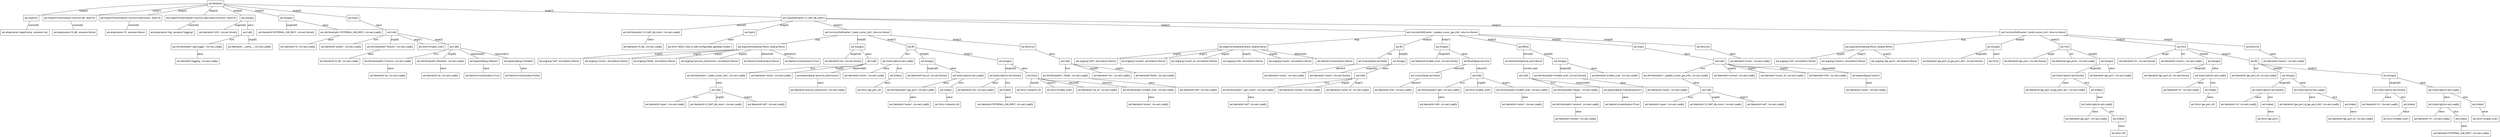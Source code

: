 graph G {
	graph [bb="0,0,14394,819"];
	node [label="\N"];
	<_ast.Module object at 0x12a1c2350>	 [fontname=Curier,
		height=0.5,
		label="ast.Module()",
		pos="1238,801",
		shape=box,
		width=1.3056];
	<_ast.Import object at 0x124149a50>	 [fontname=Curier,
		height=0.5,
		label="ast.Import()",
		pos="165,714",
		shape=box,
		width=1.2222];
	<_ast.Module object at 0x12a1c2350> -- <_ast.Import object at 0x124149a50>	 [fontname=Curier,
		label="body[0]",
		lp="575,757.5",
		pos="1190.8,799.82 1048.7,795.83 613.37,780.24 256,732 240.68,729.93 224.05,726.88 209.25,723.88"];
	<_ast.ImportFrom object at 0x124149dd0>	 [fontname=Curier,
		height=0.5,
		label="ast.ImportFrom(module='neutron.db', level=0)",
		pos="415,714",
		shape=box,
		width=4.1667];
	<_ast.Module object at 0x12a1c2350> -- <_ast.ImportFrom object at 0x124149dd0>	 [fontname=Curier,
		label="body[1]",
		lp="907,757.5",
		pos="1190.9,796.25 1082.2,785.27 805.31,757.11 574,732 571.1,731.69 568.17,731.37 565.22,731.04"];
	<_ast.ImportFrom object at 0x124149b90>	 [fontname=Curier,
		height=0.5,
		label="ast.ImportFrom(module='neutron.extensions', level=0)",
		pos="759,714",
		shape=box,
		width=4.875];
	<_ast.Module object at 0x12a1c2350> -- <_ast.ImportFrom object at 0x124149b90>	 [fontname=Curier,
		label="body[2]",
		lp="1051,757.5",
		pos="1190.8,792.42 1113.9,778.47 960.29,750.56 858.55,732.08"];
	<_ast.ImportFrom object at 0x124149ed0>	 [fontname=Curier,
		height=0.5,
		label="ast.ImportFrom(module='neutron.openstack.common', level=0)",
		pos="1155,714",
		shape=box,
		width=5.625];
	<_ast.Module object at 0x12a1c2350> -- <_ast.ImportFrom object at 0x124149ed0>	 [fontname=Curier,
		label="body[3]",
		lp="1225,757.5",
		pos="1220.8,782.97 1206.6,768.04 1186.4,746.93 1172.2,732"];
	<_ast.Assign object at 0x124149110>	 [fontname=Curier,
		height=0.5,
		label="ast.Assign()",
		pos="1421,714",
		shape=box,
		width=1.25];
	<_ast.Module object at 0x12a1c2350> -- <_ast.Assign object at 0x124149110>	 [fontname=Curier,
		label="body[4]",
		lp="1364,757.5",
		pos="1275.9,782.97 1307.3,768.04 1351.7,746.93 1383.1,732"];
	<_ast.Assign object at 0x126f02ad0>	 [fontname=Curier,
		height=0.5,
		label="ast.Assign()",
		pos="1654,714",
		shape=box,
		width=1.25];
	<_ast.Module object at 0x12a1c2350> -- <_ast.Assign object at 0x126f02ad0>	 [fontname=Curier,
		label="body[5]",
		lp="1494,757.5",
		pos="1285.3,791.1 1366.1,774.2 1529.7,740 1608.9,723.42"];
	<_ast.Expr object at 0x126f02c50>	 [fontname=Curier,
		height=0.5,
		label="ast.Expr()",
		pos="2050,714",
		shape=box,
		width=1.0694];
	<_ast.Module object at 0x12a1c2350> -- <_ast.Expr object at 0x126f02c50>	 [fontname=Curier,
		label="body[6]",
		lp="1716,757.5",
		pos="1285.2,795.95 1431.7,780.24 1877.4,732.49 2011.5,718.13"];
	<_ast.ClassDef object at 0x126f026d0>	 [fontname=Curier,
		height=0.5,
		label="ast.ClassDef(name='L3_NAT_db_mixin')",
		pos="4612,714",
		shape=box,
		width=3.7361];
	<_ast.Module object at 0x12a1c2350> -- <_ast.ClassDef object at 0x126f026d0>	 [fontname=Curier,
		label="body[7]",
		lp="3151,757.5",
		pos="1285.1,799.79 1640,790.63 3898.6,732.4 4477.1,717.48"];
	<_ast.alias object at 0x1241497d0>	 [fontname=Curier,
		height=0.5,
		label="ast.alias(name='sqlalchemy', asname='sa')",
		pos="141,627",
		shape=box,
		width=3.9167];
	<_ast.Import object at 0x124149a50> -- <_ast.alias object at 0x1241497d0>	 [fontname=Curier,
		label="names[0]",
		lp="184,670.5",
		pos="160.03,695.97 155.91,681.04 150.08,659.93 145.97,645"];
	<_ast.alias object at 0x124149390>	 [fontname=Curier,
		height=0.5,
		label="ast.alias(name='l3_db', asname=None)",
		pos="430,627",
		shape=box,
		width=3.5972];
	<_ast.ImportFrom object at 0x124149dd0> -- <_ast.alias object at 0x124149390>	 [fontname=Curier,
		label="names[0]",
		lp="453,670.5",
		pos="418.11,695.97 420.68,681.04 424.32,659.93 426.9,645"];
	<_ast.alias object at 0x124149690>	 [fontname=Curier,
		height=0.5,
		label="ast.alias(name='l3', asname=None)",
		pos="712,627",
		shape=box,
		width=3.2778];
	<_ast.ImportFrom object at 0x124149b90> -- <_ast.alias object at 0x124149690>	 [fontname=Curier,
		label="names[0]",
		lp="768,670.5",
		pos="749.26,695.97 741.2,681.04 729.79,659.93 721.73,645"];
	<_ast.alias object at 0x124149810>	 [fontname=Curier,
		height=0.5,
		label="ast.alias(name='log', asname='logging')",
		pos="979,627",
		shape=box,
		width=3.625];
	<_ast.ImportFrom object at 0x124149ed0> -- <_ast.alias object at 0x124149810>	 [fontname=Curier,
		label="names[0]",
		lp="1107,670.5",
		pos="1118.5,695.97 1088.3,681.04 1045.6,659.93 1015.4,645"];
	<_ast.Name object at 0x124149290>	 [fontname=Curier,
		height=0.5,
		label="ast.Name(id='LOG', ctx=ast.Store())",
		pos="1247,627",
		shape=box,
		width=3.3194];
	<_ast.Assign object at 0x124149110> -- <_ast.Name object at 0x124149290>	 [fontname=Curier,
		label="targets[0]",
		lp="1374.5,670.5",
		pos="1384.9,695.97 1355.1,681.04 1312.9,659.93 1283,645"];
	<_ast.Call object at 0x124149050>	 [fontname=Curier,
		height=0.5,
		label="ast.Call()",
		pos="1421,627",
		shape=box,
		width=1.0139];
	<_ast.Assign object at 0x124149110> -- <_ast.Call object at 0x124149050>	 [fontname=Curier,
		label=value,
		lp="1438,670.5",
		pos="1421,695.97 1421,681.04 1421,659.93 1421,645"];
	<_ast.Attribute object at 0x126f02e90>	 [fontname=Curier,
		height=0.5,
		label="ast.Attribute(attr='getLogger', ctx=ast.Load())",
		pos="1136,540",
		shape=box,
		width=4.0833];
	<_ast.Call object at 0x124149050> -- <_ast.Attribute object at 0x126f02e90>	 [fontname=Curier,
		label=func,
		lp="1330.5,583.5",
		pos="1384.5,612.35 1381.3,611.18 1378.1,610.05 1375,609 1318.3,589.75 1252.8,571.1 1204.8,558.05"];
	<_ast.Name object at 0x126f02990>	 [fontname=Curier,
		height=0.5,
		label="ast.Name(id='__name__', ctx=ast.Load())",
		pos="1438,540",
		shape=box,
		width=3.7917];
	<_ast.Call object at 0x124149050> -- <_ast.Name object at 0x126f02990>	 [fontname=Curier,
		label="args[0]",
		lp="1452.5,583.5",
		pos="1424.5,608.97 1427.4,594.04 1431.6,572.93 1434.5,558"];
	<_ast.Name object at 0x126f02750>	 [fontname=Curier,
		height=0.5,
		label="ast.Name(id='logging', ctx=ast.Load())",
		pos="1136,453",
		shape=box,
		width=3.5];
	<_ast.Attribute object at 0x126f02e90> -- <_ast.Name object at 0x126f02750>	 [fontname=Curier,
		label=value,
		lp="1153,496.5",
		pos="1136,521.97 1136,507.04 1136,485.93 1136,471"];
	<_ast.Name object at 0x126f02a50>	 [fontname=Curier,
		height=0.5,
		label="ast.Name(id='EXTERNAL_GW_INFO', ctx=ast.Store())",
		pos="1654,627",
		shape=box,
		width=4.9444];
	<_ast.Assign object at 0x126f02ad0> -- <_ast.Name object at 0x126f02a50>	 [fontname=Curier,
		label="targets[0]",
		lp="1683.5,670.5",
		pos="1654,695.97 1654,681.04 1654,659.93 1654,645"];
	<_ast.Attribute object at 0x126f02a10>	 [fontname=Curier,
		height=0.5,
		label="ast.Attribute(attr='EXTERNAL_GW_INFO', ctx=ast.Load())",
		pos="2039,627",
		shape=box,
		width=5.25];
	<_ast.Assign object at 0x126f02ad0> -- <_ast.Attribute object at 0x126f02a10>	 [fontname=Curier,
		label=value,
		lp="1887,670.5",
		pos="1699.3,703.76 1763.1,689.35 1880.4,662.83 1959.1,645.06"];
	<_ast.Name object at 0x126f02f10>	 [fontname=Curier,
		height=0.5,
		label="ast.Name(id='l3', ctx=ast.Load())",
		pos="1737,540",
		shape=box,
		width=3.0278];
	<_ast.Attribute object at 0x126f02a10> -- <_ast.Name object at 0x126f02f10>	 [fontname=Curier,
		label=value,
		lp="1924,583.5",
		pos="1976.4,608.97 1924.6,594.04 1851.3,572.93 1799.5,558"];
	<_ast.Call object at 0x126f02650>	 [fontname=Curier,
		height=0.5,
		label="ast.Call()",
		pos="2283,627",
		shape=box,
		width=1.0139];
	<_ast.Expr object at 0x126f02c50> -- <_ast.Call object at 0x126f02650>	 [fontname=Curier,
		label=value,
		lp="2203,670.5",
		pos="2088.8,699.95 2126.6,686.16 2185.9,664.43 2237,645 2240,643.84 2243.2,642.63 2246.4,641.41"];
	<_ast.Name object at 0x126f02890>	 [fontname=Curier,
		height=0.5,
		label="ast.Name(id='setattr', ctx=ast.Load())",
		pos="1987,540",
		shape=box,
		width=3.4167];
	<_ast.Call object at 0x126f02650> -- <_ast.Name object at 0x126f02890>	 [fontname=Curier,
		label=func,
		lp="2189.5,583.5",
		pos="2246.5,612.31 2243.3,611.15 2240.1,610.03 2237,609 2178.1,589.42 2110.2,570.94 2060.1,558.03"];
	<_ast.Attribute object at 0x126f02d50>	 [fontname=Curier,
		height=0.5,
		label="ast.Attribute(attr='Router', ctx=ast.Load())",
		pos="2265,540",
		shape=box,
		width=3.7917];
	<_ast.Call object at 0x126f02650> -- <_ast.Attribute object at 0x126f02d50>	 [fontname=Curier,
		label="args[0]",
		lp="2297.5,583.5",
		pos="2279.3,608.97 2276.2,594.04 2271.8,572.93 2268.7,558"];
	<_ast.Str object at 0x126f02590>	 [fontname=Curier,
		height=0.5,
		label="ast.Str(s='enable_snat')",
		pos="2501,540",
		shape=box,
		width=2.2639];
	<_ast.Call object at 0x126f02650> -- <_ast.Str object at 0x126f02590>	 [fontname=Curier,
		label="args[1]",
		lp="2427.5,583.5",
		pos="2320,612.24 2357.4,597.31 2415.3,574.2 2455.5,558.16"];
	<_ast.Call object at 0x126f02510>	 [fontname=Curier,
		height=0.5,
		label="ast.Call()",
		pos="2637,540",
		shape=box,
		width=1.0139];
	<_ast.Call object at 0x126f02650> -- <_ast.Call object at 0x126f02510>	 [fontname=Curier,
		label="args[2]",
		lp="2546.5,583.5",
		pos="2319.6,620.86 2377.8,610.61 2494.8,588.17 2591,558 2594,557.05 2597.1,556 2600.3,554.9"];
	<_ast.Name object at 0x126f029d0>	 [fontname=Curier,
		height=0.5,
		label="ast.Name(id='l3_db', ctx=ast.Load())",
		pos="1981,453",
		shape=box,
		width=3.3472];
	<_ast.Attribute object at 0x126f02d50> -- <_ast.Name object at 0x126f029d0>	 [fontname=Curier,
		label=value,
		lp="2158,496.5",
		pos="2206.2,521.97 2157.4,507.04 2088.5,485.93 2039.8,471"];
	<_ast.Attribute object at 0x126f02550>	 [fontname=Curier,
		height=0.5,
		label="ast.Attribute(attr='Column', ctx=ast.Load())",
		pos="2259,453",
		shape=box,
		width=3.875];
	<_ast.Call object at 0x126f02510> -- <_ast.Attribute object at 0x126f02550>	 [fontname=Curier,
		label=func,
		lp="2533.5,496.5",
		pos="2600.3,525 2597.2,523.92 2594,522.9 2591,522 2518.1,500.32 2434.1,482.94 2368.9,471.05"];
	<_ast.Attribute object at 0x126f02950>	 [fontname=Curier,
		height=0.5,
		label="ast.Attribute(attr='Boolean', ctx=ast.Load())",
		pos="2558,453",
		shape=box,
		width=3.9306];
	<_ast.Call object at 0x126f02510> -- <_ast.Attribute object at 0x126f02950>	 [fontname=Curier,
		label="args[0]",
		lp="2624.5,496.5",
		pos="2620.6,521.97 2607.1,507.04 2587.9,485.93 2574.3,471"];
	<_ast.keyword object at 0x126f02910>	 [fontname=Curier,
		height=0.5,
		label="ast.keyword(arg='default')",
		pos="2806,453",
		shape=box,
		width=2.4444];
	<_ast.Call object at 0x126f02510> -- <_ast.keyword object at 0x126f02910>	 [fontname=Curier,
		label="keywords[0]",
		lp="2769.5,496.5",
		pos="2672,521.97 2701,507.04 2742,485.93 2771,471"];
	<_ast.keyword object at 0x126f02690>	 [fontname=Curier,
		height=0.5,
		label="ast.keyword(arg='nullable')",
		pos="3004,453",
		shape=box,
		width=2.5417];
	<_ast.Call object at 0x126f02510> -- <_ast.keyword object at 0x126f02690>	 [fontname=Curier,
		label="keywords[1]",
		lp="2907.5,496.5",
		pos="2673.8,532.99 2709.1,526.12 2763.9,515.1 2811,504 2853.8,493.92 2901.7,481.28 2939,471.12"];
	<_ast.Name object at 0x126f028d0>	 [fontname=Curier,
		height=0.5,
		label="ast.Name(id='sa', ctx=ast.Load())",
		pos="2259,366",
		shape=box,
		width=3.0833];
	<_ast.Attribute object at 0x126f02550> -- <_ast.Name object at 0x126f028d0>	 [fontname=Curier,
		label=value,
		lp="2276,409.5",
		pos="2259,434.97 2259,420.04 2259,398.93 2259,384"];
	<_ast.Name object at 0x126f02790>	 [fontname=Curier,
		height=0.5,
		label="ast.Name(id='sa', ctx=ast.Load())",
		pos="2558,366",
		shape=box,
		width=3.0833];
	<_ast.Attribute object at 0x126f02950> -- <_ast.Name object at 0x126f02790>	 [fontname=Curier,
		label=value,
		lp="2575,409.5",
		pos="2558,434.97 2558,420.04 2558,398.93 2558,384"];
	<_ast.NameConstant object at 0x126f02710>	 [fontname=Curier,
		height=0.5,
		label="ast.NameConstant(value=True)",
		pos="2799,366",
		shape=box,
		width=2.9444];
	<_ast.keyword object at 0x126f02910> -- <_ast.NameConstant object at 0x126f02710>	 [fontname=Curier,
		label=value,
		lp="2820,409.5",
		pos="2804.5,434.97 2803.3,420.04 2801.6,398.93 2800.4,384"];
	<_ast.NameConstant object at 0x126f02450>	 [fontname=Curier,
		height=0.5,
		label="ast.NameConstant(value=False)",
		pos="3032,366",
		shape=box,
		width=3.0278];
	<_ast.keyword object at 0x126f02690> -- <_ast.NameConstant object at 0x126f02450>	 [fontname=Curier,
		label=value,
		lp="3037,409.5",
		pos="3009.8,434.97 3014.6,420.04 3021.4,398.93 3026.2,384"];
	<_ast.Attribute object at 0x126f02490>	 [fontname=Curier,
		height=0.5,
		label="ast.Attribute(attr='L3_NAT_db_mixin', ctx=ast.Load())",
		pos="3967,627",
		shape=box,
		width=4.8056];
	<_ast.ClassDef object at 0x126f026d0> -- <_ast.Attribute object at 0x126f02490>	 [fontname=Curier,
		label="bases[0]",
		lp="4355.5,670.5",
		pos="4478.4,695.97 4367.7,681.04 4211.1,659.93 4100.5,645"];
	<_ast.Expr object at 0x126f023d0>	 [fontname=Curier,
		height=0.5,
		label="ast.Expr()",
		pos="4247,627",
		shape=box,
		width=1.0694];
	<_ast.ClassDef object at 0x126f026d0> -- <_ast.Expr object at 0x126f023d0>	 [fontname=Curier,
		label="body[0]",
		lp="4475,670.5",
		pos="4536.4,695.97 4459.9,677.76 4344.9,650.34 4285.5,636.18"];
	<_ast.FunctionDef object at 0x126f02390>	 [fontname=Curier,
		height=0.5,
		label="ast.FunctionDef(name='_make_router_dict', returns=None)",
		pos="4922,627",
		shape=box,
		width=5.2917];
	<_ast.ClassDef object at 0x126f026d0> -- <_ast.FunctionDef object at 0x126f02390>	 [fontname=Curier,
		label="body[1]",
		lp="4809,670.5",
		pos="4676.2,695.97 4729.4,681.04 4804.7,659.93 4857.9,645"];
	<_ast.FunctionDef object at 0x12a1be6d0>	 [fontname=Curier,
		height=0.5,
		label="ast.FunctionDef(name='_update_router_gw_info', returns=None)",
		pos="8336,627",
		shape=box,
		width=5.7778];
	<_ast.ClassDef object at 0x126f026d0> -- <_ast.FunctionDef object at 0x12a1be6d0>	 [fontname=Curier,
		label="body[2]",
		lp="6720,670.5",
		pos="4746.7,710.85 5306.1,697.78 7448,647.75 8127.7,631.87"];
	<_ast.FunctionDef object at 0x126ed5d50>	 [fontname=Curier,
		height=0.5,
		label="ast.FunctionDef(name='_build_routers_list', returns=None)",
		pos="11686,627",
		shape=box,
		width=5.2639];
	<_ast.ClassDef object at 0x126f026d0> -- <_ast.FunctionDef object at 0x126ed5d50>	 [fontname=Curier,
		label="body[3]",
		lp="8596,670.5",
		pos="4746.6,712.34 5619.3,701.61 10472,641.93 11496,629.34"];
	<_ast.Name object at 0x126f02410>	 [fontname=Curier,
		height=0.5,
		label="ast.Name(id='l3_db', ctx=ast.Load())",
		pos="3696,540",
		shape=box,
		width=3.3472];
	<_ast.Attribute object at 0x126f02490> -- <_ast.Name object at 0x126f02410>	 [fontname=Curier,
		label=value,
		lp="3865,583.5",
		pos="3910.8,608.97 3864.3,594.04 3798.6,572.93 3752.1,558"];
	<_ast.Str object at 0x126f024d0>	 [fontname=Curier,
		height=0.5,
		label="ast.Str(s='Mixin class to add configurable gateway modes.')",
		pos="4027,540",
		shape=box,
		width=5.3333];
	<_ast.Expr object at 0x126f023d0> -- <_ast.Str object at 0x126f024d0>	 [fontname=Curier,
		label=value,
		lp="4168,583.5",
		pos="4208.4,611.75 4170.6,596.79 4112.9,573.97 4072.8,558.1"];
	<_ast.arguments object at 0x126f02350>	 [fontname=Curier,
		height=0.5,
		label="ast.arguments(vararg=None, kwarg=None)",
		pos="4379,540",
		shape=box,
		width=3.9306];
	<_ast.FunctionDef object at 0x126f02390> -- <_ast.arguments object at 0x126f02350>	 [fontname=Curier,
		label=args,
		lp="4698,583.5",
		pos="4809.5,608.97 4716.3,594.04 4584.5,572.93 4491.4,558"];
	<_ast.Assign object at 0x1261b5110>	 [fontname=Curier,
		height=0.5,
		label="ast.Assign()",
		pos="4922,540",
		shape=box,
		width=1.25];
	<_ast.FunctionDef object at 0x126f02390> -- <_ast.Assign object at 0x1261b5110>	 [fontname=Curier,
		label="body[0]",
		lp="4945,583.5",
		pos="4922,608.97 4922,594.04 4922,572.93 4922,558"];
	<_ast.If object at 0x1261b53d0>	 [fontname=Curier,
		height=0.5,
		label="ast.If()",
		pos="5258,540",
		shape=box,
		width=0.77778];
	<_ast.FunctionDef object at 0x126f02390> -- <_ast.If object at 0x1261b53d0>	 [fontname=Curier,
		label="body[1]",
		lp="5134,583.5",
		pos="4991.6,608.97 5065.2,589.91 5177.8,560.77 5229.8,547.3"];
	<_ast.Return object at 0x1261b5f10>	 [fontname=Curier,
		height=0.5,
		label="ast.Return()",
		pos="5747,540",
		shape=box,
		width=1.25];
	<_ast.FunctionDef object at 0x126f02390> -- <_ast.Return object at 0x1261b5f10>	 [fontname=Curier,
		label="body[2]",
		lp="5407,583.5",
		pos="5092.9,608.97 5286,588.62 5588,556.77 5701.7,544.78"];
	<_ast.arg object at 0x126f02310>	 [fontname=Curier,
		height=0.5,
		label="ast.arg(arg='self', annotation=None)",
		pos="3233,453",
		shape=box,
		width=3.3194];
	<_ast.arguments object at 0x126f02350> -- <_ast.arg object at 0x126f02310>	 [fontname=Curier,
		label="args[0]",
		lp="3786.5,496.5",
		pos="4237.2,522.76 4234.1,522.49 4231,522.24 4228,522 4022.7,505.8 3970.6,516.41 3765,504 3585.6,493.17 3540.6,490.76 3362,471 3359,470.66 \
3355.9,470.31 3352.8,469.95"];
	<_ast.arg object at 0x1261b5650>	 [fontname=Curier,
		height=0.5,
		label="ast.arg(arg='router', annotation=None)",
		pos="3498,453",
		shape=box,
		width=3.5278];
	<_ast.arguments object at 0x126f02350> -- <_ast.arg object at 0x1261b5650>	 [fontname=Curier,
		label="args[1]",
		lp="4011.5,496.5",
		pos="4237.2,522.91 4234.1,522.6 4231,522.29 4228,522 4122.4,511.72 4095.7,512.9 3990,504 3831.7,490.67 3791.9,488.76 3634,471 3631,470.67 \
3628,470.32 3625,469.97"];
	<_ast.arg object at 0x1261b5090>	 [fontname=Curier,
		height=0.5,
		label="ast.arg(arg='fields', annotation=None)",
		pos="3768,453",
		shape=box,
		width=3.4722];
	<_ast.arguments object at 0x126f02350> -- <_ast.arg object at 0x1261b5090>	 [fontname=Curier,
		label="args[2]",
		lp="4132.5,496.5",
		pos="4252.4,521.97 4147.1,506.98 3998,485.75 3893.1,470.82"];
	<_ast.arg object at 0x1261b5b50>	 [fontname=Curier,
		height=0.5,
		label="ast.arg(arg='process_extensions', annotation=None)",
		pos="4082,453",
		shape=box,
		width=4.7361];
	<_ast.arguments object at 0x126f02350> -- <_ast.arg object at 0x1261b5b50>	 [fontname=Curier,
		label="args[3]",
		lp="4270.5,496.5",
		pos="4317.5,521.97 4266.5,507.04 4194.4,485.93 4143.5,471"];
	<_ast.NameConstant object at 0x1261b5050>	 [fontname=Curier,
		height=0.5,
		label="ast.NameConstant(value=None)",
		pos="4379,453",
		shape=box,
		width=3.0139];
	<_ast.arguments object at 0x126f02350> -- <_ast.NameConstant object at 0x1261b5050>	 [fontname=Curier,
		label="defaults[0]",
		lp="4411.5,496.5",
		pos="4379,521.97 4379,507.04 4379,485.93 4379,471"];
	<_ast.NameConstant object at 0x1261b50d0>	 [fontname=Curier,
		height=0.5,
		label="ast.NameConstant(value=True)",
		pos="4612,453",
		shape=box,
		width=2.9444];
	<_ast.arguments object at 0x126f02350> -- <_ast.NameConstant object at 0x1261b50d0>	 [fontname=Curier,
		label="defaults[1]",
		lp="4542.5,496.5",
		pos="4427.3,521.97 4467.3,507.04 4523.8,485.93 4563.8,471"];
	<_ast.Name object at 0x1261b5150>	 [fontname=Curier,
		height=0.5,
		label="ast.Name(id='res', ctx=ast.Store())",
		pos="4851,453",
		shape=box,
		width=3.1806];
	<_ast.Assign object at 0x1261b5110> -- <_ast.Name object at 0x1261b5150>	 [fontname=Curier,
		label="targets[0]",
		lp="4920.5,496.5",
		pos="4907.3,521.97 4895.1,507.04 4877.9,485.93 4865.7,471"];
	<_ast.Call object at 0x1261b5190>	 [fontname=Curier,
		height=0.5,
		label="ast.Call()",
		pos="5020,453",
		shape=box,
		width=1.0139];
	<_ast.Assign object at 0x1261b5110> -- <_ast.Call object at 0x1261b5190>	 [fontname=Curier,
		label=value,
		lp="4994,496.5",
		pos="4942.3,521.97 4959.1,507.04 4982.9,485.93 4999.7,471"];
	<_ast.Attribute object at 0x1261b51d0>	 [fontname=Curier,
		height=0.5,
		label="ast.Attribute(attr='_make_router_dict', ctx=ast.Load())",
		pos="4128,366",
		shape=box,
		width=4.8194];
	<_ast.Call object at 0x1261b5190> -- <_ast.Attribute object at 0x1261b51d0>	 [fontname=Curier,
		label=func,
		lp="4687.5,409.5",
		pos="4983.4,437.52 4980.3,436.54 4977.1,435.68 4974,435 4843.5,406.31 4807.2,427.05 4674,417 4512.5,404.81 4472.3,399.26 4311,384 4308,\
383.71 4304.9,383.42 4301.9,383.13"];
	<_ast.Name object at 0x1261b5310>	 [fontname=Curier,
		height=0.5,
		label="ast.Name(id='router', ctx=ast.Load())",
		pos="4442,366",
		shape=box,
		width=3.3889];
	<_ast.Call object at 0x1261b5190> -- <_ast.Name object at 0x1261b5310>	 [fontname=Curier,
		label="args[0]",
		lp="4841.5,409.5",
		pos="4983.4,437.71 4980.2,436.69 4977.1,435.77 4974,435 4907.1,418.31 4888.4,425.56 4820,417 4710.1,403.24 4682.8,398.87 4573,384 4570,\
383.6 4567,383.19 4564,382.78"];
	<_ast.keyword object at 0x1261b5350>	 [fontname=Curier,
		height=0.5,
		label="ast.keyword(arg='process_extensions')",
		pos="4711,366",
		shape=box,
		width=3.5833];
	<_ast.Call object at 0x1261b5190> -- <_ast.keyword object at 0x1261b5350>	 [fontname=Curier,
		label="keywords[0]",
		lp="4947.5,409.5",
		pos="4983.5,438.27 4980.3,437.11 4977.1,436.01 4974,435 4912.7,415.05 4842,396.76 4789.4,384.03"];
	<_ast.Call object at 0x1261b5210>	 [fontname=Curier,
		height=0.5,
		label="ast.Call()",
		pos="4128,279",
		shape=box,
		width=1.0139];
	<_ast.Attribute object at 0x1261b51d0> -- <_ast.Call object at 0x1261b5210>	 [fontname=Curier,
		label=value,
		lp="4145,322.5",
		pos="4128,347.97 4128,333.04 4128,311.93 4128,297"];
	<_ast.Name object at 0x1261b5250>	 [fontname=Curier,
		height=0.5,
		label="ast.Name(id='super', ctx=ast.Load())",
		pos="3828,192",
		shape=box,
		width=3.3611];
	<_ast.Call object at 0x1261b5210> -- <_ast.Name object at 0x1261b5250>	 [fontname=Curier,
		label=func,
		lp="4009.5,235.5",
		pos="4091.2,268.33 4041.1,253.81 3950.8,227.63 3890.2,210.03"];
	<_ast.Name object at 0x1261b5290>	 [fontname=Curier,
		height=0.5,
		label="ast.Name(id='L3_NAT_db_mixin', ctx=ast.Load())",
		pos="4128,192",
		shape=box,
		width=4.4722];
	<_ast.Call object at 0x1261b5210> -- <_ast.Name object at 0x1261b5290>	 [fontname=Curier,
		label="args[0]",
		lp="4149.5,235.5",
		pos="4128,260.97 4128,246.04 4128,224.93 4128,210"];
	<_ast.Name object at 0x1261b52d0>	 [fontname=Curier,
		height=0.5,
		label="ast.Name(id='self', ctx=ast.Load())",
		pos="4422,192",
		shape=box,
		width=3.1806];
	<_ast.Call object at 0x1261b5210> -- <_ast.Name object at 0x1261b52d0>	 [fontname=Curier,
		label="args[1]",
		lp="4314.5,235.5",
		pos="4164.6,268.16 4213.8,253.6 4301.8,227.56 4361.1,210.03"];
	<_ast.Name object at 0x1261b5390>	 [fontname=Curier,
		height=0.5,
		label="ast.Name(id='process_extensions', ctx=ast.Load())",
		pos="4711,279",
		shape=box,
		width=4.5972];
	<_ast.keyword object at 0x1261b5350> -- <_ast.Name object at 0x1261b5390>	 [fontname=Curier,
		label=value,
		lp="4728,322.5",
		pos="4711,347.97 4711,333.04 4711,311.93 4711,297"];
	<_ast.Subscript object at 0x1261b5410>	 [fontname=Curier,
		height=0.5,
		label="ast.Subscript(ctx=ast.Load())",
		pos="5173,453",
		shape=box,
		width=2.7222];
	<_ast.If object at 0x1261b53d0> -- <_ast.Subscript object at 0x1261b5410>	 [fontname=Curier,
		label=test,
		lp="5232.5,496.5",
		pos="5240.4,521.97 5225.8,507.04 5205.2,485.93 5190.6,471"];
	<_ast.Assign object at 0x1261b5510>	 [fontname=Curier,
		height=0.5,
		label="ast.Assign()",
		pos="5345,453",
		shape=box,
		width=1.25];
	<_ast.If object at 0x1261b53d0> -- <_ast.Assign object at 0x1261b5510>	 [fontname=Curier,
		label="body[0]",
		lp="5330,496.5",
		pos="5276,521.97 5291,507.04 5312.1,485.93 5327,471"];
	<_ast.Assign object at 0x1261b5cd0>	 [fontname=Curier,
		height=0.5,
		label="ast.Assign()",
		pos="5799,453",
		shape=box,
		width=1.25];
	<_ast.If object at 0x1261b53d0> -- <_ast.Assign object at 0x1261b5cd0>	 [fontname=Curier,
		label="body[1]",
		lp="5584,496.5",
		pos="5286.3,535.44 5374.7,521.23 5645.9,477.62 5753.9,460.25"];
	<_ast.Name object at 0x1261b5450>	 [fontname=Curier,
		height=0.5,
		label="ast.Name(id='router', ctx=ast.Load())",
		pos="4980,366",
		shape=box,
		width=3.3889];
	<_ast.Subscript object at 0x1261b5410> -- <_ast.Name object at 0x1261b5450>	 [fontname=Curier,
		label=value,
		lp="5106,409.5",
		pos="5133,434.97 5099.9,420.04 5053,398.93 5019.9,384"];
	<_ast.Index object at 0x1261b5490>	 [fontname=Curier,
		height=0.5,
		label="ast.Index()",
		pos="5162,366",
		shape=box,
		width=1.1528];
	<_ast.Subscript object at 0x1261b5410> -- <_ast.Index object at 0x1261b5490>	 [fontname=Curier,
		label=slice,
		lp="5183.5,409.5",
		pos="5170.7,434.97 5168.8,420.04 5166.2,398.93 5164.3,384"];
	<_ast.Str object at 0x1261b54d0>	 [fontname=Curier,
		height=0.5,
		label="ast.Str(s='gw_port_id')",
		pos="5017,279",
		shape=box,
		width=2.1528];
	<_ast.Index object at 0x1261b5490> -- <_ast.Str object at 0x1261b54d0>	 [fontname=Curier,
		label=value,
		lp="5116,322.5",
		pos="5132,347.97 5107.1,333.04 5071.9,311.93 5047,297"];
	<_ast.Name object at 0x1261b5e90>	 [fontname=Curier,
		height=0.5,
		label="ast.Name(id='nw_id', ctx=ast.Store())",
		pos="5345,366",
		shape=box,
		width=3.4167];
	<_ast.Assign object at 0x1261b5510> -- <_ast.Name object at 0x1261b5e90>	 [fontname=Curier,
		label="targets[0]",
		lp="5374.5,409.5",
		pos="5345,434.97 5345,420.04 5345,398.93 5345,384"];
	<_ast.Subscript object at 0x1261b5f50>	 [fontname=Curier,
		height=0.5,
		label="ast.Subscript(ctx=ast.Load())",
		pos="5584,366",
		shape=box,
		width=2.7222];
	<_ast.Assign object at 0x1261b5510> -- <_ast.Subscript object at 0x1261b5f50>	 [fontname=Curier,
		label=value,
		lp="5496,409.5",
		pos="5390.2,436.53 5431.4,421.56 5492,399.5 5534.4,384.05"];
	<_ast.Attribute object at 0x1261b5a90>	 [fontname=Curier,
		height=0.5,
		label="ast.Attribute(attr='gw_port', ctx=ast.Load())",
		pos="5253,279",
		shape=box,
		width=3.9028];
	<_ast.Subscript object at 0x1261b5f50> -- <_ast.Attribute object at 0x1261b5a90>	 [fontname=Curier,
		label=value,
		lp="5456,322.5",
		pos="5515.4,347.97 5458.6,333.04 5378.3,311.93 5321.5,297"];
	<_ast.Index object at 0x1261b5c50>	 [fontname=Curier,
		height=0.5,
		label="ast.Index()",
		pos="5453,279",
		shape=box,
		width=1.1528];
	<_ast.Subscript object at 0x1261b5f50> -- <_ast.Index object at 0x1261b5c50>	 [fontname=Curier,
		label=slice,
		lp="5541.5,322.5",
		pos="5556.9,347.97 5534.4,333.04 5502.6,311.93 5480.1,297"];
	<_ast.Name object at 0x1261b5c90>	 [fontname=Curier,
		height=0.5,
		label="ast.Name(id='router', ctx=ast.Load())",
		pos="5244,192",
		shape=box,
		width=3.3889];
	<_ast.Attribute object at 0x1261b5a90> -- <_ast.Name object at 0x1261b5c90>	 [fontname=Curier,
		label=value,
		lp="5267,235.5",
		pos="5251.1,260.97 5249.6,246.04 5247.4,224.93 5245.9,210"];
	<_ast.Str object at 0x1261b5f90>	 [fontname=Curier,
		height=0.5,
		label="ast.Str(s='network_id')",
		pos="5462,192",
		shape=box,
		width=2.1528];
	<_ast.Index object at 0x1261b5c50> -- <_ast.Str object at 0x1261b5f90>	 [fontname=Curier,
		label=value,
		lp="5476,235.5",
		pos="5454.9,260.97 5456.4,246.04 5458.6,224.93 5460.1,210"];
	<_ast.Subscript object at 0x1261b5e50>	 [fontname=Curier,
		height=0.5,
		label="ast.Subscript(ctx=ast.Store())",
		pos="5799,366",
		shape=box,
		width=2.75];
	<_ast.Assign object at 0x1261b5cd0> -- <_ast.Subscript object at 0x1261b5e50>	 [fontname=Curier,
		label="targets[0]",
		lp="5828.5,409.5",
		pos="5799,434.97 5799,420.04 5799,398.93 5799,384"];
	<_ast.Dict object at 0x1261b5bd0>	 [fontname=Curier,
		height=0.5,
		label="ast.Dict()",
		pos="5957,366",
		shape=box,
		width=1.0139];
	<_ast.Assign object at 0x1261b5cd0> -- <_ast.Dict object at 0x1261b5bd0>	 [fontname=Curier,
		label=value,
		lp="5905,409.5",
		pos="5831.7,434.97 5858.9,420.04 5897.2,398.93 5924.3,384"];
	<_ast.Name object at 0x1261b5e10>	 [fontname=Curier,
		height=0.5,
		label="ast.Name(id='res', ctx=ast.Load())",
		pos="5626,279",
		shape=box,
		width=3.1389];
	<_ast.Subscript object at 0x1261b5e50> -- <_ast.Name object at 0x1261b5e10>	 [fontname=Curier,
		label=value,
		lp="5740,322.5",
		pos="5763.2,347.97 5733.5,333.04 5691.5,311.93 5661.8,297"];
	<_ast.Index object at 0x1261b5d10>	 [fontname=Curier,
		height=0.5,
		label="ast.Index()",
		pos="5799,279",
		shape=box,
		width=1.1528];
	<_ast.Subscript object at 0x1261b5e50> -- <_ast.Index object at 0x1261b5d10>	 [fontname=Curier,
		label=slice,
		lp="5813.5,322.5",
		pos="5799,347.97 5799,333.04 5799,311.93 5799,297"];
	<_ast.Name object at 0x1261b5ed0>	 [fontname=Curier,
		height=0.5,
		label="ast.Name(id='EXTERNAL_GW_INFO', ctx=ast.Load())",
		pos="5799,192",
		shape=box,
		width=4.9167];
	<_ast.Index object at 0x1261b5d10> -- <_ast.Name object at 0x1261b5ed0>	 [fontname=Curier,
		label=value,
		lp="5816,235.5",
		pos="5799,260.97 5799,246.04 5799,224.93 5799,210"];
	<_ast.Str object at 0x1261b5b10>	 [fontname=Curier,
		height=0.5,
		label="ast.Str(s='network_id')",
		pos="5936,279",
		shape=box,
		width=2.1528];
	<_ast.Dict object at 0x1261b5bd0> -- <_ast.Str object at 0x1261b5b10>	 [fontname=Curier,
		label="keys[0]",
		lp="5970.5,322.5",
		pos="5952.6,347.97 5949,333.04 5943.9,311.93 5940.3,297"];
	<_ast.Str object at 0x1261b5fd0>	 [fontname=Curier,
		height=0.5,
		label="ast.Str(s='enable_snat')",
		pos="6113,279",
		shape=box,
		width=2.2639];
	<_ast.Dict object at 0x1261b5bd0> -- <_ast.Str object at 0x1261b5fd0>	 [fontname=Curier,
		label="keys[1]",
		lp="6067.5,322.5",
		pos="5989.3,347.97 6016.1,333.04 6054,311.93 6080.7,297"];
	<_ast.Name object at 0x1261b5dd0>	 [fontname=Curier,
		height=0.5,
		label="ast.Name(id='nw_id', ctx=ast.Load())",
		pos="6335,279",
		shape=box,
		width=3.3889];
	<_ast.Dict object at 0x1261b5bd0> -- <_ast.Name object at 0x1261b5dd0>	 [fontname=Curier,
		label="values[0]",
		lp="6189.5,322.5",
		pos="5993.7,350.97 5996.8,349.9 6000,348.89 6003,348 6042.6,336.44 6053.6,338.27 6094,330 6146.3,319.3 6204.8,306.92 6251.1,297.03"];
	<_ast.Attribute object at 0x1261b5d50>	 [fontname=Curier,
		height=0.5,
		label="ast.Attribute(attr='enable_snat', ctx=ast.Load())",
		pos="6629,279",
		shape=box,
		width=4.2639];
	<_ast.Dict object at 0x1261b5bd0> -- <_ast.Attribute object at 0x1261b5d50>	 [fontname=Curier,
		label="values[1]",
		lp="6374.5,322.5",
		pos="5993.6,350.59 5996.8,349.6 5999.9,348.72 6003,348 6098.1,325.97 6124.9,340.07 6222,330 6313.9,320.47 6417.2,307.5 6496.7,297.02"];
	<_ast.Name object at 0x1261b5d90>	 [fontname=Curier,
		height=0.5,
		label="ast.Name(id='router', ctx=ast.Load())",
		pos="6629,192",
		shape=box,
		width=3.3889];
	<_ast.Attribute object at 0x1261b5d50> -- <_ast.Name object at 0x1261b5d90>	 [fontname=Curier,
		label=value,
		lp="6646,235.5",
		pos="6629,260.97 6629,246.04 6629,224.93 6629,210"];
	<_ast.Call object at 0x12a1bec50>	 [fontname=Curier,
		height=0.5,
		label="ast.Call()",
		pos="6148,453",
		shape=box,
		width=1.0139];
	<_ast.Return object at 0x1261b5f10> -- <_ast.Call object at 0x12a1bec50>	 [fontname=Curier,
		label=value,
		lp="5989,496.5",
		pos="5792.2,530.19 5872.4,512.79 6038,476.87 6111.5,460.92"];
	<_ast.Attribute object at 0x12a1be4d0>	 [fontname=Curier,
		height=0.5,
		label="ast.Attribute(attr='_fields', ctx=ast.Load())",
		pos="6148,366",
		shape=box,
		width=3.7778];
	<_ast.Call object at 0x12a1bec50> -- <_ast.Attribute object at 0x12a1be4d0>	 [fontname=Curier,
		label=func,
		lp="6161.5,409.5",
		pos="6148,434.97 6148,420.04 6148,398.93 6148,384"];
	<_ast.Name object at 0x12a1bec10>	 [fontname=Curier,
		height=0.5,
		label="ast.Name(id='res', ctx=ast.Load())",
		pos="6415,366",
		shape=box,
		width=3.1389];
	<_ast.Call object at 0x12a1bec50> -- <_ast.Name object at 0x12a1bec10>	 [fontname=Curier,
		label="args[0]",
		lp="6311.5,409.5",
		pos="6184.7,438.03 6187.5,436.98 6190.3,435.96 6193,435 6246.3,416.11 6307.7,397.24 6352.4,384.03"];
	<_ast.Name object at 0x12a1be950>	 [fontname=Curier,
		height=0.5,
		label="ast.Name(id='fields', ctx=ast.Load())",
		pos="6666,366",
		shape=box,
		width=3.3333];
	<_ast.Call object at 0x12a1bec50> -- <_ast.Name object at 0x12a1be950>	 [fontname=Curier,
		label="args[1]",
		lp="6458.5,409.5",
		pos="6184.6,437.48 6187.4,436.56 6190.2,435.71 6193,435 6255.5,418.89 6273.1,425.94 6337,417 6409.7,406.82 6491.2,394.19 6555,384.05"];
	<_ast.Name object at 0x12a1be490>	 [fontname=Curier,
		height=0.5,
		label="ast.Name(id='self', ctx=ast.Load())",
		pos="6915,279",
		shape=box,
		width=3.1806];
	<_ast.Attribute object at 0x12a1be4d0> -- <_ast.Name object at 0x12a1be490>	 [fontname=Curier,
		label=value,
		lp="6645,322.5",
		pos="6284.2,349 6287.2,348.66 6290.1,348.33 6293,348 6514.1,322.96 6570.2,324.32 6791,297 6794,296.63 6797.1,296.24 6800.2,295.84"];
	<_ast.arguments object at 0x12a1bedd0>	 [fontname=Curier,
		height=0.5,
		label="ast.arguments(vararg=None, kwarg=None)",
		pos="7150,540",
		shape=box,
		width=3.9306];
	<_ast.FunctionDef object at 0x12a1be6d0> -- <_ast.arguments object at 0x12a1bedd0>	 [fontname=Curier,
		label=args,
		lp="7829,583.5",
		pos="8127.7,611.72 7887.5,594.1 7499.1,565.61 7291.5,550.38"];
	<_ast.If object at 0x12a1bef50>	 [fontname=Curier,
		height=0.5,
		label="ast.If()",
		pos="8041,540",
		shape=box,
		width=0.77778];
	<_ast.FunctionDef object at 0x12a1be6d0> -- <_ast.If object at 0x12a1bef50>	 [fontname=Curier,
		label="body[0]",
		lp="8230,583.5",
		pos="8274.9,608.97 8211.8,590.36 8116.1,562.14 8069.1,548.27"];
	<_ast.Assign object at 0x12a1bea50>	 [fontname=Curier,
		height=0.5,
		label="ast.Assign()",
		pos="8336,540",
		shape=box,
		width=1.25];
	<_ast.FunctionDef object at 0x12a1be6d0> -- <_ast.Assign object at 0x12a1bea50>	 [fontname=Curier,
		label="body[1]",
		lp="8359,583.5",
		pos="8336,608.97 8336,594.04 8336,572.93 8336,558"];
	<_ast.With object at 0x12a1be810>	 [fontname=Curier,
		height=0.5,
		label="ast.With()",
		pos="8761,540",
		shape=box,
		width=1.0556];
	<_ast.FunctionDef object at 0x12a1be6d0> -- <_ast.With object at 0x12a1be810>	 [fontname=Curier,
		label="body[2]",
		lp="8597,583.5",
		pos="8424.1,608.97 8516.1,590.14 8656.2,561.46 8723,547.78"];
	<_ast.Expr object at 0x126ed5550>	 [fontname=Curier,
		height=0.5,
		label="ast.Expr()",
		pos="9189,540",
		shape=box,
		width=1.0694];
	<_ast.FunctionDef object at 0x12a1be6d0> -- <_ast.Expr object at 0x126ed5550>	 [fontname=Curier,
		label="body[3]",
		lp="8837,583.5",
		pos="8512.5,609 8716.9,588.15 9039.8,555.22 9150.4,543.94"];
	<_ast.Return object at 0x126ed5dd0>	 [fontname=Curier,
		height=0.5,
		label="ast.Return()",
		pos="9553,540",
		shape=box,
		width=1.25];
	<_ast.FunctionDef object at 0x12a1be6d0> -- <_ast.Return object at 0x126ed5dd0>	 [fontname=Curier,
		label="body[4]",
		lp="9077,583.5",
		pos="8544.2,613.09 8641.4,606.52 8758.6,598.49 8864,591 9106.9,573.73 9397.8,551.78 9507.9,543.43"];
	<_ast.arg object at 0x12a1bed90>	 [fontname=Curier,
		height=0.5,
		label="ast.arg(arg='self', annotation=None)",
		pos="6322,453",
		shape=box,
		width=3.3194];
	<_ast.arguments object at 0x12a1bedd0> -- <_ast.arg object at 0x12a1bed90>	 [fontname=Curier,
		label="args[0]",
		lp="6760.5,496.5",
		pos="7008.2,527.69 6866.9,515.02 6643.7,493.94 6451,471 6448,470.64 6444.9,470.27 6441.8,469.88"];
	<_ast.arg object at 0x12a1bed50>	 [fontname=Curier,
		height=0.5,
		label="ast.arg(arg='context', annotation=None)",
		pos="6591,453",
		shape=box,
		width=3.6389];
	<_ast.arguments object at 0x12a1bedd0> -- <_ast.arg object at 0x12a1bed50>	 [fontname=Curier,
		label="args[1]",
		lp="6925.5,496.5",
		pos="7034.2,521.97 6938.2,507.04 6802.6,485.93 6706.7,471"];
	<_ast.arg object at 0x12a1bed10>	 [fontname=Curier,
		height=0.5,
		label="ast.arg(arg='router_id', annotation=None)",
		pos="6876,453",
		shape=box,
		width=3.7778];
	<_ast.arguments object at 0x12a1bedd0> -- <_ast.arg object at 0x12a1bed10>	 [fontname=Curier,
		label="args[2]",
		lp="7051.5,496.5",
		pos="7093.2,521.97 7046.2,507.04 6979.7,485.93 6932.7,471"];
	<_ast.arg object at 0x12a1be990>	 [fontname=Curier,
		height=0.5,
		label="ast.arg(arg='info', annotation=None)",
		pos="7150,453",
		shape=box,
		width=3.3333];
	<_ast.arguments object at 0x12a1bedd0> -- <_ast.arg object at 0x12a1be990>	 [fontname=Curier,
		label="args[3]",
		lp="7171.5,496.5",
		pos="7150,521.97 7150,507.04 7150,485.93 7150,471"];
	<_ast.arg object at 0x12a1befd0>	 [fontname=Curier,
		height=0.5,
		label="ast.arg(arg='router', annotation=None)",
		pos="7415,453",
		shape=box,
		width=3.5278];
	<_ast.arguments object at 0x12a1bedd0> -- <_ast.arg object at 0x12a1befd0>	 [fontname=Curier,
		label="args[4]",
		lp="7320.5,496.5",
		pos="7204.9,521.97 7250.4,507.04 7314.7,485.93 7360.2,471"];
	<_ast.NameConstant object at 0x12a1bef90>	 [fontname=Curier,
		height=0.5,
		label="ast.NameConstant(value=None)",
		pos="7669,453",
		shape=box,
		width=3.0139];
	<_ast.arguments object at 0x12a1bedd0> -- <_ast.NameConstant object at 0x12a1bef90>	 [fontname=Curier,
		label="defaults[0]",
		lp="7473.5,496.5",
		pos="7257.5,521.97 7346.6,507.04 7472.6,485.93 7561.6,471"];
	<_ast.UnaryOp object at 0x12a1bef10>	 [fontname=Curier,
		height=0.5,
		label="ast.UnaryOp(op=ast.Not())",
		pos="7887,453",
		shape=box,
		width=2.5278];
	<_ast.If object at 0x12a1bef50> -- <_ast.UnaryOp object at 0x12a1bef10>	 [fontname=Curier,
		label=test,
		lp="7985.5,496.5",
		pos="8012.8,524.04 7986.3,509.08 7946.7,486.73 7919.1,471.11"];
	<_ast.Assign object at 0x12a1bee90>	 [fontname=Curier,
		height=0.5,
		label="ast.Assign()",
		pos="8041,453",
		shape=box,
		width=1.25];
	<_ast.If object at 0x12a1bef50> -- <_ast.Assign object at 0x12a1bee90>	 [fontname=Curier,
		label="body[0]",
		lp="8064,496.5",
		pos="8041,521.97 8041,507.04 8041,485.93 8041,471"];
	<_ast.Name object at 0x12a1beed0>	 [fontname=Curier,
		height=0.5,
		label="ast.Name(id='router', ctx=ast.Load())",
		pos="7462,366",
		shape=box,
		width=3.3889];
	<_ast.UnaryOp object at 0x12a1bef10> -- <_ast.Name object at 0x12a1beed0>	 [fontname=Curier,
		label=operand,
		lp="7726,409.5",
		pos="7798.9,434.97 7726,420.04 7622.9,398.93 7549.9,384"];
	<_ast.Name object at 0x12a1bee50>	 [fontname=Curier,
		height=0.5,
		label="ast.Name(id='router', ctx=ast.Store())",
		pos="7725,366",
		shape=box,
		width=3.4167];
	<_ast.Assign object at 0x12a1bee90> -- <_ast.Name object at 0x12a1bee50>	 [fontname=Curier,
		label="targets[0]",
		lp="7930.5,409.5",
		pos="7995.7,437.49 7992.8,436.61 7989.9,435.77 7987,435 7949.3,424.81 7938.9,426.44 7901,417 7861.5,407.16 7817.5,394.41 7783.4,384.12"];
	<_ast.Call object at 0x12a1be550>	 [fontname=Curier,
		height=0.5,
		label="ast.Call()",
		pos="7903,366",
		shape=box,
		width=1.0139];
	<_ast.Assign object at 0x12a1bee90> -- <_ast.Call object at 0x12a1be550>	 [fontname=Curier,
		label=value,
		lp="7998,409.5",
		pos="8012.4,434.97 7988.7,420.04 7955.2,398.93 7931.6,384"];
	<_ast.Attribute object at 0x12a1be9d0>	 [fontname=Curier,
		height=0.5,
		label="ast.Attribute(attr='_get_router', ctx=ast.Load())",
		pos="7199,279",
		shape=box,
		width=4.2083];
	<_ast.Call object at 0x12a1be550> -- <_ast.Attribute object at 0x12a1be9d0>	 [fontname=Curier,
		label=func,
		lp="7688.5,322.5",
		pos="7866.4,350.65 7863.2,349.64 7860.1,348.74 7857,348 7778,329.01 7755.9,338.23 7675,330 7535,315.74 7499.9,312.15 7360,297 7356.9,\
296.67 7353.8,296.33 7350.7,295.99"];
	<_ast.Name object at 0x12a1bead0>	 [fontname=Curier,
		height=0.5,
		label="ast.Name(id='context', ctx=ast.Load())",
		pos="7495,279",
		shape=box,
		width=3.5];
	<_ast.Call object at 0x12a1be550> -- <_ast.Name object at 0x12a1bead0>	 [fontname=Curier,
		label="args[0]",
		lp="7793.5,322.5",
		pos="7866.3,350.95 7863.2,349.88 7860,348.88 7857,348 7810,334.46 7690.2,312.52 7601.2,297.01"];
	<_ast.Name object at 0x12a1bea10>	 [fontname=Curier,
		height=0.5,
		label="ast.Name(id='router_id', ctx=ast.Load())",
		pos="7770,279",
		shape=box,
		width=3.6389];
	<_ast.Call object at 0x12a1be550> -- <_ast.Name object at 0x12a1bea10>	 [fontname=Curier,
		label="args[1]",
		lp="7866.5,322.5",
		pos="7875.4,347.97 7852.6,333.04 7820.3,311.93 7797.5,297"];
	<_ast.Name object at 0x12a1beb90>	 [fontname=Curier,
		height=0.5,
		label="ast.Name(id='self', ctx=ast.Load())",
		pos="7199,192",
		shape=box,
		width=3.1806];
	<_ast.Attribute object at 0x12a1be9d0> -- <_ast.Name object at 0x12a1beb90>	 [fontname=Curier,
		label=value,
		lp="7216,235.5",
		pos="7199,260.97 7199,246.04 7199,224.93 7199,210"];
	<_ast.Name object at 0x12a1beb10>	 [fontname=Curier,
		height=0.5,
		label="ast.Name(id='enable_snat', ctx=ast.Store())",
		pos="8249,453",
		shape=box,
		width=3.9722];
	<_ast.Assign object at 0x12a1bea50> -- <_ast.Name object at 0x12a1beb10>	 [fontname=Curier,
		label="targets[0]",
		lp="8327.5,496.5",
		pos="8318,521.97 8303,507.04 8281.9,485.93 8267,471"];
	<_ast.BoolOp object at 0x12a1beb50>	 [fontname=Curier,
		height=0.5,
		label="ast.BoolOp(op=ast.Or())",
		pos="8493,453",
		shape=box,
		width=2.3056];
	<_ast.Assign object at 0x12a1bea50> -- <_ast.BoolOp object at 0x12a1beb50>	 [fontname=Curier,
		label=value,
		lp="8441,496.5",
		pos="8368.5,521.97 8395.5,507.04 8433.6,485.93 8460.5,471"];
	<_ast.UnaryOp object at 0x12a1bebd0>	 [fontname=Curier,
		height=0.5,
		label="ast.UnaryOp(op=ast.Not())",
		pos="8209,366",
		shape=box,
		width=2.5278];
	<_ast.BoolOp object at 0x12a1beb50> -- <_ast.UnaryOp object at 0x12a1bebd0>	 [fontname=Curier,
		label="values[0]",
		lp="8397.5,409.5",
		pos="8434.2,434.97 8385.4,420.04 8316.5,398.93 8267.8,384"];
	<_ast.Call object at 0x12a1be8d0>	 [fontname=Curier,
		height=0.5,
		label="ast.Call()",
		pos="8516,366",
		shape=box,
		width=1.0139];
	<_ast.BoolOp object at 0x12a1beb50> -- <_ast.Call object at 0x12a1be8d0>	 [fontname=Curier,
		label="values[1]",
		lp="8534.5,409.5",
		pos="8497.8,434.97 8501.7,420.04 8507.3,398.93 8511.2,384"];
	<_ast.Name object at 0x12a1be910>	 [fontname=Curier,
		height=0.5,
		label="ast.Name(id='info', ctx=ast.Load())",
		pos="8034,279",
		shape=box,
		width=3.1944];
	<_ast.UnaryOp object at 0x12a1bebd0> -- <_ast.Name object at 0x12a1be910>	 [fontname=Curier,
		label=operand,
		lp="8158,322.5",
		pos="8172.7,347.97 8142.7,333.04 8100.2,311.93 8070.2,297"];
	<_ast.Attribute object at 0x12a1be790>	 [fontname=Curier,
		height=0.5,
		label="ast.Attribute(attr='get', ctx=ast.Load())",
		pos="8293,279",
		shape=box,
		width=3.4861];
	<_ast.Call object at 0x12a1be8d0> -- <_ast.Attribute object at 0x12a1be790>	 [fontname=Curier,
		label=func,
		lp="8431.5,322.5",
		pos="8479.2,351.63 8440.8,336.67 8380.7,313.2 8339.2,297.01"];
	<_ast.Str object at 0x12a1be710>	 [fontname=Curier,
		height=0.5,
		label="ast.Str(s='enable_snat')",
		pos="8518,279",
		shape=box,
		width=2.2639];
	<_ast.Call object at 0x12a1be8d0> -- <_ast.Str object at 0x12a1be710>	 [fontname=Curier,
		label="args[0]",
		lp="8539.5,322.5",
		pos="8516.4,347.97 8516.8,333.04 8517.2,311.93 8517.6,297"];
	<_ast.Attribute object at 0x12a1be850>	 [fontname=Curier,
		height=0.5,
		label="ast.Attribute(attr='enable_snat', ctx=ast.Load())",
		pos="8771,279",
		shape=box,
		width=4.2639];
	<_ast.Call object at 0x12a1be8d0> -- <_ast.Attribute object at 0x12a1be850>	 [fontname=Curier,
		label="args[1]",
		lp="8680.5,322.5",
		pos="8552.5,353.54 8595.9,338.73 8668.6,313.93 8718.1,297.04"];
	<_ast.Name object at 0x12a1be750>	 [fontname=Curier,
		height=0.5,
		label="ast.Name(id='info', ctx=ast.Load())",
		pos="8293,192",
		shape=box,
		width=3.1944];
	<_ast.Attribute object at 0x12a1be790> -- <_ast.Name object at 0x12a1be750>	 [fontname=Curier,
		label=value,
		lp="8310,235.5",
		pos="8293,260.97 8293,246.04 8293,224.93 8293,210"];
	<_ast.Name object at 0x12a1be690>	 [fontname=Curier,
		height=0.5,
		label="ast.Name(id='router', ctx=ast.Load())",
		pos="8771,192",
		shape=box,
		width=3.3889];
	<_ast.Attribute object at 0x12a1be850> -- <_ast.Name object at 0x12a1be690>	 [fontname=Curier,
		label=value,
		lp="8788,235.5",
		pos="8771,260.97 8771,246.04 8771,224.93 8771,210"];
	<_ast.withitem object at 0x12a1be7d0>	 [fontname=Curier,
		height=0.5,
		label="ast.withitem(optional_vars=None)",
		pos="8761,453",
		shape=box,
		width=3.125];
	<_ast.With object at 0x12a1be810> -- <_ast.withitem object at 0x12a1be7d0>	 [fontname=Curier,
		label="items[0]",
		lp="8786,496.5",
		pos="8761,521.97 8761,507.04 8761,485.93 8761,471"];
	<_ast.Assign object at 0x126ed5650>	 [fontname=Curier,
		height=0.5,
		label="ast.Assign()",
		pos="8971,453",
		shape=box,
		width=1.25];
	<_ast.With object at 0x12a1be810> -- <_ast.Assign object at 0x126ed5650>	 [fontname=Curier,
		label="body[0]",
		lp="8902,496.5",
		pos="8799,524.24 8835.2,509.26 8889.6,486.74 8927.5,471.04"];
	<_ast.Call object at 0x12a1bee10>	 [fontname=Curier,
		height=0.5,
		label="ast.Call()",
		pos="8761,366",
		shape=box,
		width=1.0139];
	<_ast.withitem object at 0x12a1be7d0> -- <_ast.Call object at 0x12a1bee10>	 [fontname=Curier,
		label=context_expr,
		lp="8801.5,409.5",
		pos="8761,434.97 8761,420.04 8761,398.93 8761,384"];
	<_ast.Attribute object at 0x126ed5050>	 [fontname=Curier,
		height=0.5,
		label="ast.Attribute(attr='begin', ctx=ast.Load())",
		pos="9075,279",
		shape=box,
		width=3.6806];
	<_ast.Call object at 0x12a1bee10> -- <_ast.Attribute object at 0x126ed5050>	 [fontname=Curier,
		label=func,
		lp="8930.5,322.5",
		pos="8797.5,351.25 8800.7,350.1 8803.9,349 8807,348 8869.2,327.91 8940.9,309.69 8994.5,297.03"];
	<_ast.keyword object at 0x126ed56d0>	 [fontname=Curier,
		height=0.5,
		label="ast.keyword(arg='subtransactions')",
		pos="9342,279",
		shape=box,
		width=3.2222];
	<_ast.Call object at 0x12a1bee10> -- <_ast.keyword object at 0x126ed56d0>	 [fontname=Curier,
		label="keywords[0]",
		lp="9097.5,322.5",
		pos="8797.6,350.73 8800.8,349.71 8803.9,348.78 8807,348 8812.5,346.59 9210.3,297.76 9216,297 9219.3,296.56 9222.6,296.11 9226,295.65"];
	<_ast.Attribute object at 0x126ed5750>	 [fontname=Curier,
		height=0.5,
		label="ast.Attribute(attr='session', ctx=ast.Load())",
		pos="9075,192",
		shape=box,
		width=3.875];
	<_ast.Attribute object at 0x126ed5050> -- <_ast.Attribute object at 0x126ed5750>	 [fontname=Curier,
		label=value,
		lp="9092,235.5",
		pos="9075,260.97 9075,246.04 9075,224.93 9075,210"];
	<_ast.Name object at 0x126ed5710>	 [fontname=Curier,
		height=0.5,
		label="ast.Name(id='context', ctx=ast.Load())",
		pos="9075,105",
		shape=box,
		width=3.5];
	<_ast.Attribute object at 0x126ed5750> -- <_ast.Name object at 0x126ed5710>	 [fontname=Curier,
		label=value,
		lp="9092,148.5",
		pos="9075,173.97 9075,159.04 9075,137.93 9075,123"];
	<_ast.NameConstant object at 0x126ed5690>	 [fontname=Curier,
		height=0.5,
		label="ast.NameConstant(value=True)",
		pos="9341,192",
		shape=box,
		width=2.9444];
	<_ast.keyword object at 0x126ed56d0> -- <_ast.NameConstant object at 0x126ed5690>	 [fontname=Curier,
		label=value,
		lp="9359,235.5",
		pos="9341.8,260.97 9341.6,246.04 9341.4,224.93 9341.2,210"];
	<_ast.Attribute object at 0x126ed5610>	 [fontname=Curier,
		height=0.5,
		label="ast.Attribute(attr='enable_snat', ctx=ast.Store())",
		pos="8971,366",
		shape=box,
		width=4.3056];
	<_ast.Assign object at 0x126ed5650> -- <_ast.Attribute object at 0x126ed5610>	 [fontname=Curier,
		label="targets[0]",
		lp="9000.5,409.5",
		pos="8971,434.97 8971,420.04 8971,398.93 8971,384"];
	<_ast.Name object at 0x126ed5590>	 [fontname=Curier,
		height=0.5,
		label="ast.Name(id='enable_snat', ctx=ast.Load())",
		pos="9286,366",
		shape=box,
		width=3.9306];
	<_ast.Assign object at 0x126ed5650> -- <_ast.Name object at 0x126ed5590>	 [fontname=Curier,
		label=value,
		lp="9165,409.5",
		pos="9016.1,440.54 9069.7,425.73 9159.5,400.93 9220.7,384.04"];
	<_ast.Name object at 0x126ed55d0>	 [fontname=Curier,
		height=0.5,
		label="ast.Name(id='router', ctx=ast.Load())",
		pos="9598,279",
		shape=box,
		width=3.3889];
	<_ast.Attribute object at 0x126ed5610> -- <_ast.Name object at 0x126ed55d0>	 [fontname=Curier,
		label=value,
		lp="9340,322.5",
		pos="9100.9,347.97 9211.1,332.68 9368.1,310.9 9476,295.93"];
	<_ast.Call object at 0x126ed5510>	 [fontname=Curier,
		height=0.5,
		label="ast.Call()",
		pos="9888,453",
		shape=box,
		width=1.0139];
	<_ast.Expr object at 0x126ed5550> -- <_ast.Call object at 0x126ed5510>	 [fontname=Curier,
		label=value,
		lp="9598,496.5",
		pos="9227.6,535.2 9350.4,519.92 9731,472.54 9851.2,457.58"];
	<_ast.Attribute object at 0x126ed54d0>	 [fontname=Curier,
		height=0.5,
		label="ast.Attribute(attr='_update_router_gw_info', ctx=ast.Load())",
		pos="9637,366",
		shape=box,
		width=5.3056];
	<_ast.Call object at 0x126ed5510> -- <_ast.Attribute object at 0x126ed54d0>	 [fontname=Curier,
		label=func,
		lp="9791.5,409.5",
		pos="9851.2,440.26 9808.5,425.44 9737.6,400.87 9689.2,384.08"];
	<_ast.Name object at 0x126ed5390>	 [fontname=Curier,
		height=0.5,
		label="ast.Name(id='context', ctx=ast.Load())",
		pos="9972,366",
		shape=box,
		width=3.5];
	<_ast.Call object at 0x126ed5510> -- <_ast.Name object at 0x126ed5390>	 [fontname=Curier,
		label="args[0]",
		lp="9957.5,409.5",
		pos="9905.4,434.97 9919.8,420.04 9940.2,398.93 9954.6,384"];
	<_ast.Name object at 0x126ed5ed0>	 [fontname=Curier,
		height=0.5,
		label="ast.Name(id='router_id', ctx=ast.Load())",
		pos="10247,366",
		shape=box,
		width=3.6389];
	<_ast.Call object at 0x126ed5510> -- <_ast.Name object at 0x126ed5ed0>	 [fontname=Curier,
		label="args[1]",
		lp="10076,409.5",
		pos="9924.7,438.04 9927.8,436.95 9931,435.92 9934,435 10004,413.77 10084,396.17 10146,384.06"];
	<_ast.Name object at 0x126ed5e90>	 [fontname=Curier,
		height=0.5,
		label="ast.Name(id='info', ctx=ast.Load())",
		pos="10511,366",
		shape=box,
		width=3.1944];
	<_ast.Call object at 0x126ed5510> -- <_ast.Name object at 0x126ed5e90>	 [fontname=Curier,
		label="args[2]",
		lp="10256,409.5",
		pos="9924.6,437.68 9927.8,436.67 9930.9,435.75 9934,435 10007,417.24 10027,425.28 10101,417 10228,402.81 10260,400.53 10387,384 10390,\
383.62 10393,383.23 10396,382.83"];
	<_ast.keyword object at 0x126ed5e50>	 [fontname=Curier,
		height=0.5,
		label="ast.keyword(arg='router')",
		pos="10730,366",
		shape=box,
		width=2.375];
	<_ast.Call object at 0x126ed5510> -- <_ast.keyword object at 0x126ed5e50>	 [fontname=Curier,
		label="keywords[0]",
		lp="10520,409.5",
		pos="9924.6,437.49 9927.7,436.52 9930.9,435.67 9934,435 10085,402.36 10128,428.21 10282,417 10439,405.59 10479,406.02 10635,384 10638,\
383.57 10641,383.1 10644,382.61"];
	<_ast.Call object at 0x126ed5490>	 [fontname=Curier,
		height=0.5,
		label="ast.Call()",
		pos="9832,279",
		shape=box,
		width=1.0139];
	<_ast.Attribute object at 0x126ed54d0> -- <_ast.Call object at 0x126ed5490>	 [fontname=Curier,
		label=value,
		lp="9764,322.5",
		pos="9677.4,347.97 9712.1,332.49 9761.7,310.37 9795.3,295.39"];
	<_ast.Name object at 0x126ed5450>	 [fontname=Curier,
		height=0.5,
		label="ast.Name(id='super', ctx=ast.Load())",
		pos="9586,192",
		shape=box,
		width=3.3611];
	<_ast.Call object at 0x126ed5490> -- <_ast.Name object at 0x126ed5450>	 [fontname=Curier,
		label=func,
		lp="9737.5,235.5",
		pos="9795.4,266.07 9753.5,251.25 9684.6,226.87 9637.3,210.16"];
	<_ast.Name object at 0x126ed5410>	 [fontname=Curier,
		height=0.5,
		label="ast.Name(id='L3_NAT_db_mixin', ctx=ast.Load())",
		pos="9886,192",
		shape=box,
		width=4.4722];
	<_ast.Call object at 0x126ed5490> -- <_ast.Name object at 0x126ed5410>	 [fontname=Curier,
		label="args[0]",
		lp="9884.5,235.5",
		pos="9843.2,260.97 9852.5,246.04 9865.6,224.93 9874.8,210"];
	<_ast.Name object at 0x126ed53d0>	 [fontname=Curier,
		height=0.5,
		label="ast.Name(id='self', ctx=ast.Load())",
		pos="10180,192",
		shape=box,
		width=3.1806];
	<_ast.Call object at 0x126ed5490> -- <_ast.Name object at 0x126ed53d0>	 [fontname=Curier,
		label="args[1]",
		lp="10048,235.5",
		pos="9868.6,269.85 9925.1,255.72 10035,228.3 10108,210.06"];
	<_ast.Name object at 0x126ed5e10>	 [fontname=Curier,
		height=0.5,
		label="ast.Name(id='router', ctx=ast.Load())",
		pos="10730,279",
		shape=box,
		width=3.3889];
	<_ast.keyword object at 0x126ed5e50> -- <_ast.Name object at 0x126ed5e10>	 [fontname=Curier,
		label=value,
		lp="10747,322.5",
		pos="10730,347.97 10730,333.04 10730,311.93 10730,297"];
	<_ast.Name object at 0x126ed5d90>	 [fontname=Curier,
		height=0.5,
		label="ast.Name(id='router', ctx=ast.Load())",
		pos="10065,453",
		shape=box,
		width=3.3889];
	<_ast.Return object at 0x126ed5dd0> -- <_ast.Name object at 0x126ed5d90>	 [fontname=Curier,
		label=value,
		lp="9857,496.5",
		pos="9598.4,532.28 9678.8,518.63 9847.9,489.9 9958.9,471.03"];
	<_ast.arguments object at 0x126ed5f10>	 [fontname=Curier,
		height=0.5,
		label="ast.arguments(vararg=None, kwarg=None)",
		pos="10736,540",
		shape=box,
		width=3.9306];
	<_ast.FunctionDef object at 0x126ed5d50> -- <_ast.arguments object at 0x126ed5f10>	 [fontname=Curier,
		label=args,
		lp="11282,583.5",
		pos="11496,609.63 11314,592.92 11042,568.04 10878,552.99"];
	<_ast.Assign object at 0x126ed5150>	 [fontname=Curier,
		height=0.5,
		label="ast.Assign()",
		pos="11454,540",
		shape=box,
		width=1.25];
	<_ast.FunctionDef object at 0x126ed5d50> -- <_ast.Assign object at 0x126ed5150>	 [fontname=Curier,
		label="body[0]",
		lp="11607,583.5",
		pos="11638,608.97 11597,593.69 11539,571.94 11499,556.97"];
	<_ast.For object at 0x126ed5210>	 [fontname=Curier,
		height=0.5,
		label="ast.For()",
		pos="11869,540",
		shape=box,
		width=0.95833];
	<_ast.FunctionDef object at 0x126ed5d50> -- <_ast.For object at 0x126ed5210>	 [fontname=Curier,
		label="body[1]",
		lp="11812,583.5",
		pos="11724,608.97 11756,593.54 11803,571.51 11834,556.53"];
	<_ast.For object at 0x126ed5910>	 [fontname=Curier,
		height=0.5,
		label="ast.For()",
		pos="12543,540",
		shape=box,
		width=0.95833];
	<_ast.FunctionDef object at 0x126ed5d50> -- <_ast.For object at 0x126ed5910>	 [fontname=Curier,
		label="body[2]",
		lp="12189,583.5",
		pos="11863,609 12071,587.88 12402,554.35 12508,543.51"];
	<_ast.Return object at 0x12a5b0390>	 [fontname=Curier,
		height=0.5,
		label="ast.Return()",
		pos="12957,540",
		shape=box,
		width=1.25];
	<_ast.FunctionDef object at 0x126ed5d50> -- <_ast.Return object at 0x12a5b0390>	 [fontname=Curier,
		label="body[3]",
		lp="12443,583.5",
		pos="11876,614.15 11977,607.3 12103,598.71 12216,591 12480,572.97 12796,551.11 12912,543.12"];
	<_ast.arg object at 0x126ed5f50>	 [fontname=Curier,
		height=0.5,
		label="ast.arg(arg='self', annotation=None)",
		pos="10325,453",
		shape=box,
		width=3.3194];
	<_ast.arguments object at 0x126ed5f10> -- <_ast.arg object at 0x126ed5f50>	 [fontname=Curier,
		label="args[0]",
		lp="10578,496.5",
		pos="10651,521.97 10580,507.04 10481,485.93 10410,471"];
	<_ast.arg object at 0x126ed5f90>	 [fontname=Curier,
		height=0.5,
		label="ast.arg(arg='routers', annotation=None)",
		pos="10593,453",
		shape=box,
		width=3.625];
	<_ast.arguments object at 0x126ed5f10> -- <_ast.arg object at 0x126ed5f90>	 [fontname=Curier,
		label="args[1]",
		lp="10696,496.5",
		pos="10706,521.97 10682,507.04 10647,485.93 10623,471"];
	<_ast.arg object at 0x126ed5fd0>	 [fontname=Curier,
		height=0.5,
		label="ast.arg(arg='gw_ports', annotation=None)",
		pos="10879,453",
		shape=box,
		width=3.8056];
	<_ast.arguments object at 0x126ed5f10> -- <_ast.arg object at 0x126ed5fd0>	 [fontname=Curier,
		label="args[2]",
		lp="10838,496.5",
		pos="10766,521.97 10790,507.04 10825,485.93 10849,471"];
	<_ast.Name object at 0x126ed5190>	 [fontname=Curier,
		height=0.5,
		label="ast.Name(id='gw_port_id_gw_port_dict', ctx=ast.Store())",
		pos="11217,453",
		shape=box,
		width=5.0694];
	<_ast.Assign object at 0x126ed5150> -- <_ast.Name object at 0x126ed5190>	 [fontname=Curier,
		label="targets[0]",
		lp="11380,496.5",
		pos="11409,523.43 11368,508.44 11308,486.42 11266,471.01"];
	<_ast.Dict object at 0x126ed51d0>	 [fontname=Curier,
		height=0.5,
		label="ast.Dict()",
		pos="11454,453",
		shape=box,
		width=1.0139];
	<_ast.Assign object at 0x126ed5150> -- <_ast.Dict object at 0x126ed51d0>	 [fontname=Curier,
		label=value,
		lp="11471,496.5",
		pos="11454,521.97 11454,507.04 11454,485.93 11454,471"];
	<_ast.Name object at 0x126ed5250>	 [fontname=Curier,
		height=0.5,
		label="ast.Name(id='gw_port', ctx=ast.Store())",
		pos="11638,453",
		shape=box,
		width=3.5972];
	<_ast.For object at 0x126ed5210> -- <_ast.Name object at 0x126ed5250>	 [fontname=Curier,
		label=target,
		lp="11786,496.5",
		pos="11834,526.98 11795,512.14 11730,487.8 11686,471.11"];
	<_ast.Name object at 0x126ed5290>	 [fontname=Curier,
		height=0.5,
		label="ast.Name(id='gw_ports', ctx=ast.Load())",
		pos="11918,453",
		shape=box,
		width=3.6667];
	<_ast.For object at 0x126ed5210> -- <_ast.Name object at 0x126ed5290>	 [fontname=Curier,
		label=iter,
		lp="11907,496.5",
		pos="11879,521.97 11888,507.04 11899,485.93 11908,471"];
	<_ast.Assign object at 0x126ed52d0>	 [fontname=Curier,
		height=0.5,
		label="ast.Assign()",
		pos="12113,453",
		shape=box,
		width=1.25];
	<_ast.For object at 0x126ed5210> -- <_ast.Assign object at 0x126ed52d0>	 [fontname=Curier,
		label="body[0]",
		lp="12029,496.5",
		pos="11904,527.63 11947,512.29 12020,486.1 12068,469.18"];
	<_ast.Subscript object at 0x126ed5310>	 [fontname=Curier,
		height=0.5,
		label="ast.Subscript(ctx=ast.Store())",
		pos="11886,366",
		shape=box,
		width=2.75];
	<_ast.Assign object at 0x126ed52d0> -- <_ast.Subscript object at 0x126ed5310>	 [fontname=Curier,
		label="targets[0]",
		lp="12044,409.5",
		pos="12068,435.71 12029,420.74 11973,399.18 11933,384.01"];
	<_ast.Name object at 0x126ed58d0>	 [fontname=Curier,
		height=0.5,
		label="ast.Name(id='gw_port', ctx=ast.Load())",
		pos="12132,366",
		shape=box,
		width=3.5694];
	<_ast.Assign object at 0x126ed52d0> -- <_ast.Name object at 0x126ed58d0>	 [fontname=Curier,
		label=value,
		lp="12141,409.5",
		pos="12117,434.97 12120,420.04 12125,398.93 12128,384"];
	<_ast.Name object at 0x126ed5350>	 [fontname=Curier,
		height=0.5,
		label="ast.Name(id='gw_port_id_gw_port_dict', ctx=ast.Load())",
		pos="11858,279",
		shape=box,
		width=5.0417];
	<_ast.Subscript object at 0x126ed5310> -- <_ast.Name object at 0x126ed5350>	 [fontname=Curier,
		label=value,
		lp="11891,322.5",
		pos="11880,347.97 11875,333.04 11869,311.93 11864,297"];
	<_ast.Index object at 0x126ed5790>	 [fontname=Curier,
		height=0.5,
		label="ast.Index()",
		pos="12099,279",
		shape=box,
		width=1.1528];
	<_ast.Subscript object at 0x126ed5310> -- <_ast.Index object at 0x126ed5790>	 [fontname=Curier,
		label=slice,
		lp="12020,322.5",
		pos="11930,347.97 11968,332.69 12021,310.94 12057,295.97"];
	<_ast.Subscript object at 0x126ed57d0>	 [fontname=Curier,
		height=0.5,
		label="ast.Subscript(ctx=ast.Load())",
		pos="12099,192",
		shape=box,
		width=2.7222];
	<_ast.Index object at 0x126ed5790> -- <_ast.Subscript object at 0x126ed57d0>	 [fontname=Curier,
		label=value,
		lp="12116,235.5",
		pos="12099,260.97 12099,246.04 12099,224.93 12099,210"];
	<_ast.Name object at 0x126ed5810>	 [fontname=Curier,
		height=0.5,
		label="ast.Name(id='gw_port', ctx=ast.Load())",
		pos="12038,105",
		shape=box,
		width=3.5694];
	<_ast.Subscript object at 0x126ed57d0> -- <_ast.Name object at 0x126ed5810>	 [fontname=Curier,
		label=value,
		lp="12090,148.5",
		pos="12086,173.97 12076,159.04 12061,137.93 12051,123"];
	<_ast.Index object at 0x126ed5850>	 [fontname=Curier,
		height=0.5,
		label="ast.Index()",
		pos="12226,105",
		shape=box,
		width=1.1528];
	<_ast.Subscript object at 0x126ed57d0> -- <_ast.Index object at 0x126ed5850>	 [fontname=Curier,
		label=slice,
		lp="12186,148.5",
		pos="12125,173.97 12147,159.04 12178,137.93 12200,123"];
	<_ast.Str object at 0x126ed5890>	 [fontname=Curier,
		height=0.5,
		label="ast.Str(s='id')",
		pos="12226,18",
		shape=box,
		width=1.3611];
	<_ast.Index object at 0x126ed5850> -- <_ast.Str object at 0x126ed5890>	 [fontname=Curier,
		label=value,
		lp="12243,61.5",
		pos="12226,86.974 12226,72.042 12226,50.928 12226,36.003"];
	<_ast.Name object at 0x126ed5950>	 [fontname=Curier,
		height=0.5,
		label="ast.Name(id='rtr', ctx=ast.Store())",
		pos="12288,453",
		shape=box,
		width=3.0972];
	<_ast.For object at 0x126ed5910> -- <_ast.Name object at 0x126ed5950>	 [fontname=Curier,
		label=target,
		lp="12449,496.5",
		pos="12508,528.18 12465,513.49 12391,488.3 12341,471.16"];
	<_ast.Name object at 0x126ed5990>	 [fontname=Curier,
		height=0.5,
		label="ast.Name(id='routers', ctx=ast.Load())",
		pos="12543,453",
		shape=box,
		width=3.4861];
	<_ast.For object at 0x126ed5910> -- <_ast.Name object at 0x126ed5990>	 [fontname=Curier,
		label=iter,
		lp="12553,496.5",
		pos="12543,521.97 12543,507.04 12543,485.93 12543,471"];
	<_ast.Assign object at 0x126ed59d0>	 [fontname=Curier,
		height=0.5,
		label="ast.Assign()",
		pos="12732,453",
		shape=box,
		width=1.25];
	<_ast.For object at 0x126ed5910> -- <_ast.Assign object at 0x126ed59d0>	 [fontname=Curier,
		label="body[0]",
		lp="12672,496.5",
		pos="12578,524.04 12610,509.08 12659,486.73 12693,471.11"];
	<_ast.If object at 0x126ed5b50>	 [fontname=Curier,
		height=0.5,
		label="ast.If()",
		pos="12966,453",
		shape=box,
		width=0.77778];
	<_ast.For object at 0x126ed5910> -- <_ast.If object at 0x126ed5b50>	 [fontname=Curier,
		label="body[1]",
		lp="12803,496.5",
		pos="12578,532.88 12659,516.08 12863,474.22 12938,458.81"];
	<_ast.Name object at 0x126ed5a10>	 [fontname=Curier,
		height=0.5,
		label="ast.Name(id='gw_port_id', ctx=ast.Store())",
		pos="12457,366",
		shape=box,
		width=3.8611];
	<_ast.Assign object at 0x126ed59d0> -- <_ast.Name object at 0x126ed5a10>	 [fontname=Curier,
		label="targets[0]",
		lp="12646,409.5",
		pos="12687,438.22 12684,437.13 12680,436.04 12677,435 12622,417.47 12560,397.91 12515,384.11"];
	<_ast.Subscript object at 0x126ed5a50>	 [fontname=Curier,
		height=0.5,
		label="ast.Subscript(ctx=ast.Load())",
		pos="12712,366",
		shape=box,
		width=2.7222];
	<_ast.Assign object at 0x126ed59d0> -- <_ast.Subscript object at 0x126ed5a50>	 [fontname=Curier,
		label=value,
		lp="12741,409.5",
		pos="12728,434.97 12724,420.04 12720,398.93 12716,384"];
	<_ast.Name object at 0x126ed5a90>	 [fontname=Curier,
		height=0.5,
		label="ast.Name(id='rtr', ctx=ast.Load())",
		pos="12542,279",
		shape=box,
		width=3.0556];
	<_ast.Subscript object at 0x126ed5a50> -- <_ast.Name object at 0x126ed5a90>	 [fontname=Curier,
		label=value,
		lp="12655,322.5",
		pos="12677,347.97 12648,333.04 12606,311.93 12577,297"];
	<_ast.Index object at 0x126ed5ad0>	 [fontname=Curier,
		height=0.5,
		label="ast.Index()",
		pos="12712,279",
		shape=box,
		width=1.1528];
	<_ast.Subscript object at 0x126ed5a50> -- <_ast.Index object at 0x126ed5ad0>	 [fontname=Curier,
		label=slice,
		lp="12726,322.5",
		pos="12712,347.97 12712,333.04 12712,311.93 12712,297"];
	<_ast.Str object at 0x126ed5b10>	 [fontname=Curier,
		height=0.5,
		label="ast.Str(s='gw_port_id')",
		pos="12670,192",
		shape=box,
		width=2.1528];
	<_ast.Index object at 0x126ed5ad0> -- <_ast.Str object at 0x126ed5b10>	 [fontname=Curier,
		label=value,
		lp="12711,235.5",
		pos="12703,260.97 12696,246.04 12686,224.93 12679,210"];
	<_ast.Name object at 0x126ed5b90>	 [fontname=Curier,
		height=0.5,
		label="ast.Name(id='gw_port_id', ctx=ast.Load())",
		pos="12966,366",
		shape=box,
		width=3.8333];
	<_ast.If object at 0x126ed5b50> -- <_ast.Name object at 0x126ed5b90>	 [fontname=Curier,
		label=test,
		lp="12978,409.5",
		pos="12966,434.97 12966,420.04 12966,398.93 12966,384"];
	<_ast.Assign object at 0x126ed5bd0>	 [fontname=Curier,
		height=0.5,
		label="ast.Assign()",
		pos="13167,366",
		shape=box,
		width=1.25];
	<_ast.If object at 0x126ed5b50> -- <_ast.Assign object at 0x126ed5bd0>	 [fontname=Curier,
		label="body[0]",
		lp="13098,409.5",
		pos="12994,439.08 12997,437.68 13000,436.3 13003,435 13043,416.89 13089,397.64 13122,384.09"];
	<_ast.Assign object at 0x12a5b0090>	 [fontname=Curier,
		height=0.5,
		label="ast.Assign()",
		pos="13755,366",
		shape=box,
		width=1.25];
	<_ast.If object at 0x126ed5b50> -- <_ast.Assign object at 0x12a5b0090>	 [fontname=Curier,
		label="body[1]",
		lp="13304,409.5",
		pos="12994,437.99 12997,436.83 13000,435.81 13003,435 13071,416 13558,380.06 13710,369.19"];
	<_ast.Subscript object at 0x126ed5c10>	 [fontname=Curier,
		height=0.5,
		label="ast.Subscript(ctx=ast.Store())",
		pos="13046,279",
		shape=box,
		width=2.75];
	<_ast.Assign object at 0x126ed5bd0> -- <_ast.Subscript object at 0x126ed5c10>	 [fontname=Curier,
		label="targets[0]",
		lp="13144,322.5",
		pos="13142,347.97 13121,333.04 13092,311.93 13071,297"];
	<_ast.Subscript object at 0x126ed5d10>	 [fontname=Curier,
		height=0.5,
		label="ast.Subscript(ctx=ast.Load())",
		pos="13287,279",
		shape=box,
		width=2.7222];
	<_ast.Assign object at 0x126ed5bd0> -- <_ast.Subscript object at 0x126ed5d10>	 [fontname=Curier,
		label=value,
		lp="13251,322.5",
		pos="13192,347.97 13212,333.04 13242,311.93 13262,297"];
	<_ast.Name object at 0x126ed5c50>	 [fontname=Curier,
		height=0.5,
		label="ast.Name(id='rtr', ctx=ast.Load())",
		pos="12876,192",
		shape=box,
		width=3.0556];
	<_ast.Subscript object at 0x126ed5c10> -- <_ast.Name object at 0x126ed5c50>	 [fontname=Curier,
		label=value,
		lp="12989,235.5",
		pos="13011,260.97 12982,246.04 12940,224.93 12911,210"];
	<_ast.Index object at 0x126ed5c90>	 [fontname=Curier,
		height=0.5,
		label="ast.Index()",
		pos="13046,192",
		shape=box,
		width=1.1528];
	<_ast.Subscript object at 0x126ed5c10> -- <_ast.Index object at 0x126ed5c90>	 [fontname=Curier,
		label=slice,
		lp="13060,235.5",
		pos="13046,260.97 13046,246.04 13046,224.93 13046,210"];
	<_ast.Str object at 0x126ed5cd0>	 [fontname=Curier,
		height=0.5,
		label="ast.Str(s='gw_port')",
		pos="13046,105",
		shape=box,
		width=1.9028];
	<_ast.Index object at 0x126ed5c90> -- <_ast.Str object at 0x126ed5cd0>	 [fontname=Curier,
		label=value,
		lp="13063,148.5",
		pos="13046,173.97 13046,159.04 13046,137.93 13046,123"];
	<_ast.Name object at 0x126ed5110>	 [fontname=Curier,
		height=0.5,
		label="ast.Name(id='gw_port_id_gw_port_dict', ctx=ast.Load())",
		pos="13287,192",
		shape=box,
		width=5.0417];
	<_ast.Subscript object at 0x126ed5d10> -- <_ast.Name object at 0x126ed5110>	 [fontname=Curier,
		label=value,
		lp="13304,235.5",
		pos="13287,260.97 13287,246.04 13287,224.93 13287,210"];
	<_ast.Index object at 0x126ed50d0>	 [fontname=Curier,
		height=0.5,
		label="ast.Index()",
		pos="13528,192",
		shape=box,
		width=1.1528];
	<_ast.Subscript object at 0x126ed5d10> -- <_ast.Index object at 0x126ed50d0>	 [fontname=Curier,
		label=slice,
		lp="13436,235.5",
		pos="13337,260.97 13381,245.05 13445,222.09 13486,207.1"];
	<_ast.Name object at 0x12a5b0050>	 [fontname=Curier,
		height=0.5,
		label="ast.Name(id='gw_port_id', ctx=ast.Load())",
		pos="13528,105",
		shape=box,
		width=3.8333];
	<_ast.Index object at 0x126ed50d0> -- <_ast.Name object at 0x12a5b0050>	 [fontname=Curier,
		label=value,
		lp="13545,148.5",
		pos="13528,173.97 13528,159.04 13528,137.93 13528,123"];
	<_ast.Subscript object at 0x12a5b00d0>	 [fontname=Curier,
		height=0.5,
		label="ast.Subscript(ctx=ast.Store())",
		pos="13755,279",
		shape=box,
		width=2.75];
	<_ast.Assign object at 0x12a5b0090> -- <_ast.Subscript object at 0x12a5b00d0>	 [fontname=Curier,
		label="targets[0]",
		lp="13784,322.5",
		pos="13755,347.97 13755,333.04 13755,311.93 13755,297"];
	<_ast.Subscript object at 0x12a5b01d0>	 [fontname=Curier,
		height=0.5,
		label="ast.Subscript(ctx=ast.Load())",
		pos="14070,279",
		shape=box,
		width=2.7222];
	<_ast.Assign object at 0x12a5b0090> -- <_ast.Subscript object at 0x12a5b01d0>	 [fontname=Curier,
		label=value,
		lp="13948,322.5",
		pos="13800,353.54 13854,338.73 13944,313.93 14005,297.04"];
	<_ast.Name object at 0x12a5b0110>	 [fontname=Curier,
		height=0.5,
		label="ast.Name(id='rtr', ctx=ast.Load())",
		pos="13698,192",
		shape=box,
		width=3.0556];
	<_ast.Subscript object at 0x12a5b00d0> -- <_ast.Name object at 0x12a5b0110>	 [fontname=Curier,
		label=value,
		lp="13746,235.5",
		pos="13743,260.97 13733,246.04 13720,224.93 13710,210"];
	<_ast.Index object at 0x12a5b0150>	 [fontname=Curier,
		height=0.5,
		label="ast.Index()",
		pos="13868,192",
		shape=box,
		width=1.1528];
	<_ast.Subscript object at 0x12a5b00d0> -- <_ast.Index object at 0x12a5b0150>	 [fontname=Curier,
		label=slice,
		lp="13832,235.5",
		pos="13778,260.97 13798,246.04 13825,224.93 13845,210"];
	<_ast.Str object at 0x12a5b0190>	 [fontname=Curier,
		height=0.5,
		label="ast.Str(s='enable_snat')",
		pos="13791,105",
		shape=box,
		width=2.2639];
	<_ast.Index object at 0x12a5b0150> -- <_ast.Str object at 0x12a5b0190>	 [fontname=Curier,
		label=value,
		lp="13851,148.5",
		pos="13852,173.97 13839,159.04 13820,137.93 13807,123"];
	<_ast.Subscript object at 0x12a5b0210>	 [fontname=Curier,
		height=0.5,
		label="ast.Subscript(ctx=ast.Load())",
		pos="14070,192",
		shape=box,
		width=2.7222];
	<_ast.Subscript object at 0x12a5b01d0> -- <_ast.Subscript object at 0x12a5b0210>	 [fontname=Curier,
		label=value,
		lp="14087,235.5",
		pos="14070,260.97 14070,246.04 14070,224.93 14070,210"];
	<_ast.Index object at 0x12a5b0310>	 [fontname=Curier,
		height=0.5,
		label="ast.Index()",
		pos="14270,192",
		shape=box,
		width=1.1528];
	<_ast.Subscript object at 0x12a5b01d0> -- <_ast.Index object at 0x12a5b0310>	 [fontname=Curier,
		label=slice,
		lp="14196,235.5",
		pos="14111,260.97 14146,246.04 14194,224.93 14229,210"];
	<_ast.Name object at 0x12a5b0250>	 [fontname=Curier,
		height=0.5,
		label="ast.Name(id='rtr', ctx=ast.Load())",
		pos="14001,105",
		shape=box,
		width=3.0556];
	<_ast.Subscript object at 0x12a5b0210> -- <_ast.Name object at 0x12a5b0250>	 [fontname=Curier,
		label=value,
		lp="14056,148.5",
		pos="14056,173.97 14044,159.04 14027,137.93 14015,123"];
	<_ast.Index object at 0x12a5b0290>	 [fontname=Curier,
		height=0.5,
		label="ast.Index()",
		pos="14171,105",
		shape=box,
		width=1.1528];
	<_ast.Subscript object at 0x12a5b0210> -- <_ast.Index object at 0x12a5b0290>	 [fontname=Curier,
		label=slice,
		lp="14140,148.5",
		pos="14091,173.97 14108,159.04 14133,137.93 14150,123"];
	<_ast.Name object at 0x12a5b02d0>	 [fontname=Curier,
		height=0.5,
		label="ast.Name(id='EXTERNAL_GW_INFO', ctx=ast.Load())",
		pos="14171,18",
		shape=box,
		width=4.9167];
	<_ast.Index object at 0x12a5b0290> -- <_ast.Name object at 0x12a5b02d0>	 [fontname=Curier,
		label=value,
		lp="14188,61.5",
		pos="14171,86.974 14171,72.042 14171,50.928 14171,36.003"];
	<_ast.Str object at 0x12a5b0350>	 [fontname=Curier,
		height=0.5,
		label="ast.Str(s='enable_snat')",
		pos="14312,105",
		shape=box,
		width=2.2639];
	<_ast.Index object at 0x12a5b0310> -- <_ast.Str object at 0x12a5b0350>	 [fontname=Curier,
		label=value,
		lp="14310,148.5",
		pos="14279,173.97 14286,159.04 14296,137.93 14303,123"];
	<_ast.Name object at 0x12a5b03d0>	 [fontname=Curier,
		height=0.5,
		label="ast.Name(id='routers', ctx=ast.Load())",
		pos="13138,453",
		shape=box,
		width=3.4861];
	<_ast.Return object at 0x12a5b0390> -- <_ast.Name object at 0x12a5b03d0>	 [fontname=Curier,
		label=value,
		lp="13076,496.5",
		pos="12995,521.97 13026,507.04 13069,485.93 13101,471"];
}
